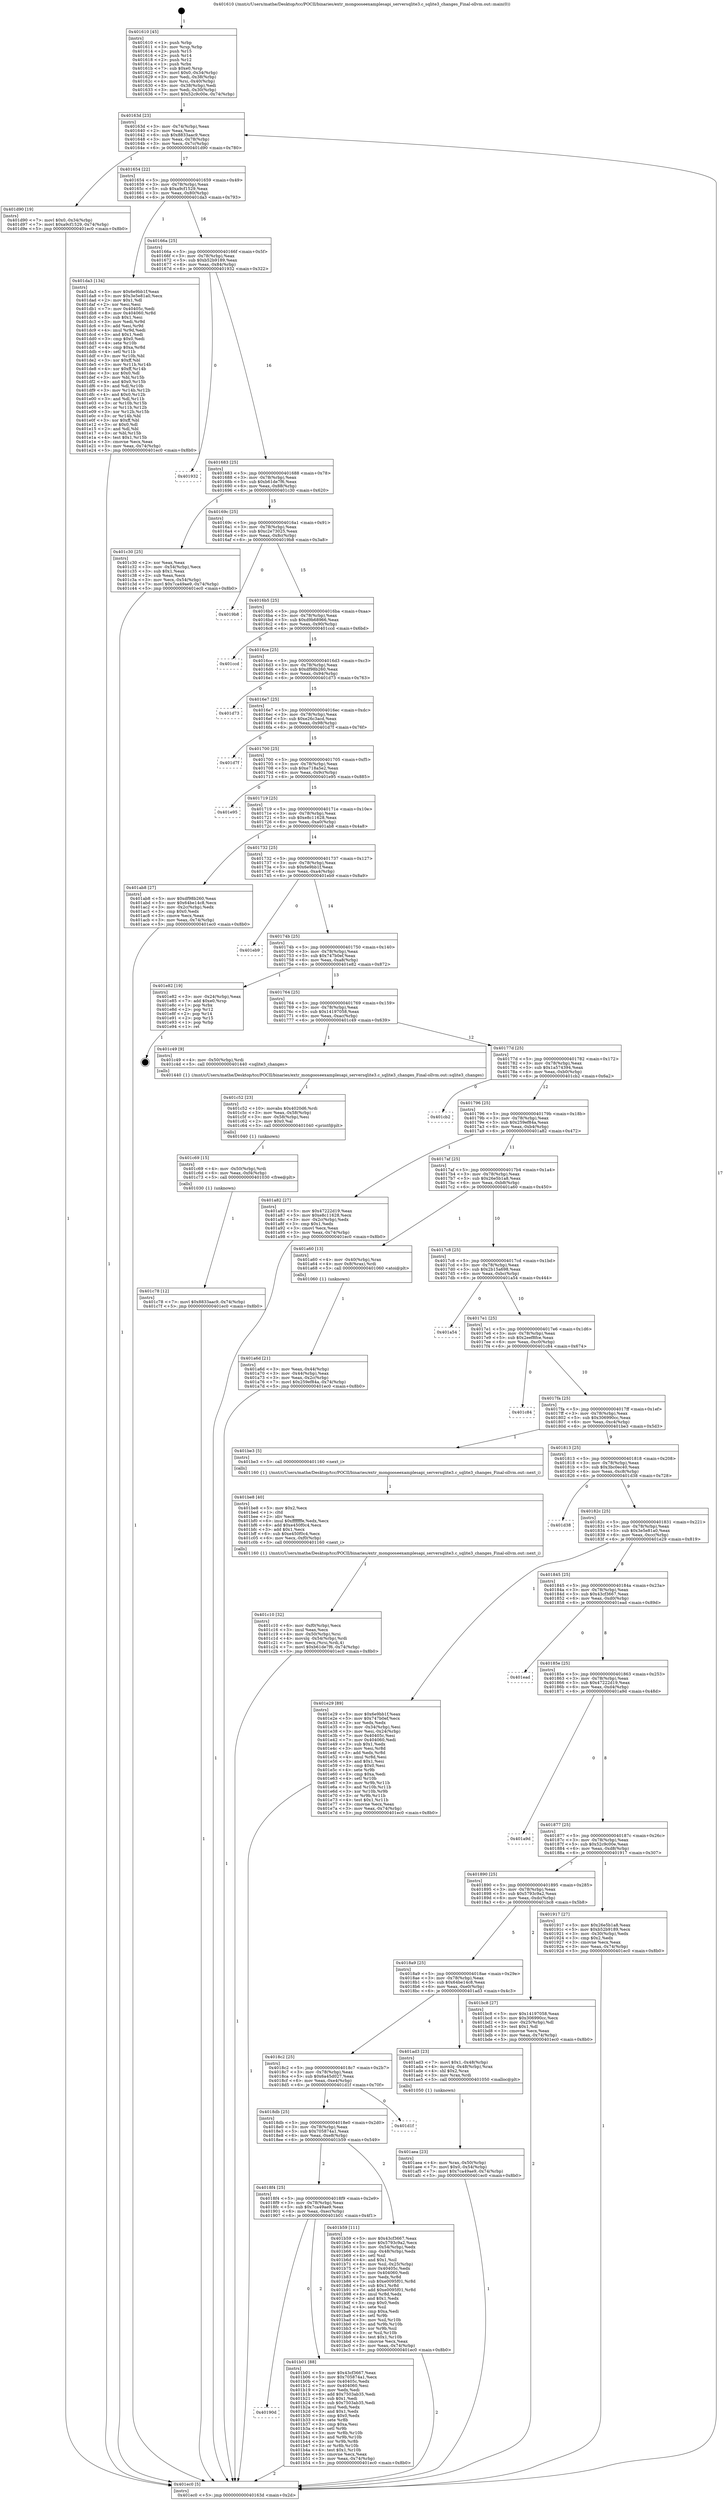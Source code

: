 digraph "0x401610" {
  label = "0x401610 (/mnt/c/Users/mathe/Desktop/tcc/POCII/binaries/extr_mongooseexamplesapi_serversqlite3.c_sqlite3_changes_Final-ollvm.out::main(0))"
  labelloc = "t"
  node[shape=record]

  Entry [label="",width=0.3,height=0.3,shape=circle,fillcolor=black,style=filled]
  "0x40163d" [label="{
     0x40163d [23]\l
     | [instrs]\l
     &nbsp;&nbsp;0x40163d \<+3\>: mov -0x74(%rbp),%eax\l
     &nbsp;&nbsp;0x401640 \<+2\>: mov %eax,%ecx\l
     &nbsp;&nbsp;0x401642 \<+6\>: sub $0x8833aac9,%ecx\l
     &nbsp;&nbsp;0x401648 \<+3\>: mov %eax,-0x78(%rbp)\l
     &nbsp;&nbsp;0x40164b \<+3\>: mov %ecx,-0x7c(%rbp)\l
     &nbsp;&nbsp;0x40164e \<+6\>: je 0000000000401d90 \<main+0x780\>\l
  }"]
  "0x401d90" [label="{
     0x401d90 [19]\l
     | [instrs]\l
     &nbsp;&nbsp;0x401d90 \<+7\>: movl $0x0,-0x34(%rbp)\l
     &nbsp;&nbsp;0x401d97 \<+7\>: movl $0xa9cf1529,-0x74(%rbp)\l
     &nbsp;&nbsp;0x401d9e \<+5\>: jmp 0000000000401ec0 \<main+0x8b0\>\l
  }"]
  "0x401654" [label="{
     0x401654 [22]\l
     | [instrs]\l
     &nbsp;&nbsp;0x401654 \<+5\>: jmp 0000000000401659 \<main+0x49\>\l
     &nbsp;&nbsp;0x401659 \<+3\>: mov -0x78(%rbp),%eax\l
     &nbsp;&nbsp;0x40165c \<+5\>: sub $0xa9cf1529,%eax\l
     &nbsp;&nbsp;0x401661 \<+3\>: mov %eax,-0x80(%rbp)\l
     &nbsp;&nbsp;0x401664 \<+6\>: je 0000000000401da3 \<main+0x793\>\l
  }"]
  Exit [label="",width=0.3,height=0.3,shape=circle,fillcolor=black,style=filled,peripheries=2]
  "0x401da3" [label="{
     0x401da3 [134]\l
     | [instrs]\l
     &nbsp;&nbsp;0x401da3 \<+5\>: mov $0x6e9bb1f,%eax\l
     &nbsp;&nbsp;0x401da8 \<+5\>: mov $0x3e5e81a0,%ecx\l
     &nbsp;&nbsp;0x401dad \<+2\>: mov $0x1,%dl\l
     &nbsp;&nbsp;0x401daf \<+2\>: xor %esi,%esi\l
     &nbsp;&nbsp;0x401db1 \<+7\>: mov 0x40405c,%edi\l
     &nbsp;&nbsp;0x401db8 \<+8\>: mov 0x404060,%r8d\l
     &nbsp;&nbsp;0x401dc0 \<+3\>: sub $0x1,%esi\l
     &nbsp;&nbsp;0x401dc3 \<+3\>: mov %edi,%r9d\l
     &nbsp;&nbsp;0x401dc6 \<+3\>: add %esi,%r9d\l
     &nbsp;&nbsp;0x401dc9 \<+4\>: imul %r9d,%edi\l
     &nbsp;&nbsp;0x401dcd \<+3\>: and $0x1,%edi\l
     &nbsp;&nbsp;0x401dd0 \<+3\>: cmp $0x0,%edi\l
     &nbsp;&nbsp;0x401dd3 \<+4\>: sete %r10b\l
     &nbsp;&nbsp;0x401dd7 \<+4\>: cmp $0xa,%r8d\l
     &nbsp;&nbsp;0x401ddb \<+4\>: setl %r11b\l
     &nbsp;&nbsp;0x401ddf \<+3\>: mov %r10b,%bl\l
     &nbsp;&nbsp;0x401de2 \<+3\>: xor $0xff,%bl\l
     &nbsp;&nbsp;0x401de5 \<+3\>: mov %r11b,%r14b\l
     &nbsp;&nbsp;0x401de8 \<+4\>: xor $0xff,%r14b\l
     &nbsp;&nbsp;0x401dec \<+3\>: xor $0x0,%dl\l
     &nbsp;&nbsp;0x401def \<+3\>: mov %bl,%r15b\l
     &nbsp;&nbsp;0x401df2 \<+4\>: and $0x0,%r15b\l
     &nbsp;&nbsp;0x401df6 \<+3\>: and %dl,%r10b\l
     &nbsp;&nbsp;0x401df9 \<+3\>: mov %r14b,%r12b\l
     &nbsp;&nbsp;0x401dfc \<+4\>: and $0x0,%r12b\l
     &nbsp;&nbsp;0x401e00 \<+3\>: and %dl,%r11b\l
     &nbsp;&nbsp;0x401e03 \<+3\>: or %r10b,%r15b\l
     &nbsp;&nbsp;0x401e06 \<+3\>: or %r11b,%r12b\l
     &nbsp;&nbsp;0x401e09 \<+3\>: xor %r12b,%r15b\l
     &nbsp;&nbsp;0x401e0c \<+3\>: or %r14b,%bl\l
     &nbsp;&nbsp;0x401e0f \<+3\>: xor $0xff,%bl\l
     &nbsp;&nbsp;0x401e12 \<+3\>: or $0x0,%dl\l
     &nbsp;&nbsp;0x401e15 \<+2\>: and %dl,%bl\l
     &nbsp;&nbsp;0x401e17 \<+3\>: or %bl,%r15b\l
     &nbsp;&nbsp;0x401e1a \<+4\>: test $0x1,%r15b\l
     &nbsp;&nbsp;0x401e1e \<+3\>: cmovne %ecx,%eax\l
     &nbsp;&nbsp;0x401e21 \<+3\>: mov %eax,-0x74(%rbp)\l
     &nbsp;&nbsp;0x401e24 \<+5\>: jmp 0000000000401ec0 \<main+0x8b0\>\l
  }"]
  "0x40166a" [label="{
     0x40166a [25]\l
     | [instrs]\l
     &nbsp;&nbsp;0x40166a \<+5\>: jmp 000000000040166f \<main+0x5f\>\l
     &nbsp;&nbsp;0x40166f \<+3\>: mov -0x78(%rbp),%eax\l
     &nbsp;&nbsp;0x401672 \<+5\>: sub $0xb52b9189,%eax\l
     &nbsp;&nbsp;0x401677 \<+6\>: mov %eax,-0x84(%rbp)\l
     &nbsp;&nbsp;0x40167d \<+6\>: je 0000000000401932 \<main+0x322\>\l
  }"]
  "0x401c78" [label="{
     0x401c78 [12]\l
     | [instrs]\l
     &nbsp;&nbsp;0x401c78 \<+7\>: movl $0x8833aac9,-0x74(%rbp)\l
     &nbsp;&nbsp;0x401c7f \<+5\>: jmp 0000000000401ec0 \<main+0x8b0\>\l
  }"]
  "0x401932" [label="{
     0x401932\l
  }", style=dashed]
  "0x401683" [label="{
     0x401683 [25]\l
     | [instrs]\l
     &nbsp;&nbsp;0x401683 \<+5\>: jmp 0000000000401688 \<main+0x78\>\l
     &nbsp;&nbsp;0x401688 \<+3\>: mov -0x78(%rbp),%eax\l
     &nbsp;&nbsp;0x40168b \<+5\>: sub $0xb61de7f6,%eax\l
     &nbsp;&nbsp;0x401690 \<+6\>: mov %eax,-0x88(%rbp)\l
     &nbsp;&nbsp;0x401696 \<+6\>: je 0000000000401c30 \<main+0x620\>\l
  }"]
  "0x401c69" [label="{
     0x401c69 [15]\l
     | [instrs]\l
     &nbsp;&nbsp;0x401c69 \<+4\>: mov -0x50(%rbp),%rdi\l
     &nbsp;&nbsp;0x401c6d \<+6\>: mov %eax,-0xf4(%rbp)\l
     &nbsp;&nbsp;0x401c73 \<+5\>: call 0000000000401030 \<free@plt\>\l
     | [calls]\l
     &nbsp;&nbsp;0x401030 \{1\} (unknown)\l
  }"]
  "0x401c30" [label="{
     0x401c30 [25]\l
     | [instrs]\l
     &nbsp;&nbsp;0x401c30 \<+2\>: xor %eax,%eax\l
     &nbsp;&nbsp;0x401c32 \<+3\>: mov -0x54(%rbp),%ecx\l
     &nbsp;&nbsp;0x401c35 \<+3\>: sub $0x1,%eax\l
     &nbsp;&nbsp;0x401c38 \<+2\>: sub %eax,%ecx\l
     &nbsp;&nbsp;0x401c3a \<+3\>: mov %ecx,-0x54(%rbp)\l
     &nbsp;&nbsp;0x401c3d \<+7\>: movl $0x7ca49ae9,-0x74(%rbp)\l
     &nbsp;&nbsp;0x401c44 \<+5\>: jmp 0000000000401ec0 \<main+0x8b0\>\l
  }"]
  "0x40169c" [label="{
     0x40169c [25]\l
     | [instrs]\l
     &nbsp;&nbsp;0x40169c \<+5\>: jmp 00000000004016a1 \<main+0x91\>\l
     &nbsp;&nbsp;0x4016a1 \<+3\>: mov -0x78(%rbp),%eax\l
     &nbsp;&nbsp;0x4016a4 \<+5\>: sub $0xc2e73025,%eax\l
     &nbsp;&nbsp;0x4016a9 \<+6\>: mov %eax,-0x8c(%rbp)\l
     &nbsp;&nbsp;0x4016af \<+6\>: je 00000000004019b8 \<main+0x3a8\>\l
  }"]
  "0x401c52" [label="{
     0x401c52 [23]\l
     | [instrs]\l
     &nbsp;&nbsp;0x401c52 \<+10\>: movabs $0x4020d6,%rdi\l
     &nbsp;&nbsp;0x401c5c \<+3\>: mov %eax,-0x58(%rbp)\l
     &nbsp;&nbsp;0x401c5f \<+3\>: mov -0x58(%rbp),%esi\l
     &nbsp;&nbsp;0x401c62 \<+2\>: mov $0x0,%al\l
     &nbsp;&nbsp;0x401c64 \<+5\>: call 0000000000401040 \<printf@plt\>\l
     | [calls]\l
     &nbsp;&nbsp;0x401040 \{1\} (unknown)\l
  }"]
  "0x4019b8" [label="{
     0x4019b8\l
  }", style=dashed]
  "0x4016b5" [label="{
     0x4016b5 [25]\l
     | [instrs]\l
     &nbsp;&nbsp;0x4016b5 \<+5\>: jmp 00000000004016ba \<main+0xaa\>\l
     &nbsp;&nbsp;0x4016ba \<+3\>: mov -0x78(%rbp),%eax\l
     &nbsp;&nbsp;0x4016bd \<+5\>: sub $0xd9b68966,%eax\l
     &nbsp;&nbsp;0x4016c2 \<+6\>: mov %eax,-0x90(%rbp)\l
     &nbsp;&nbsp;0x4016c8 \<+6\>: je 0000000000401ccd \<main+0x6bd\>\l
  }"]
  "0x401c10" [label="{
     0x401c10 [32]\l
     | [instrs]\l
     &nbsp;&nbsp;0x401c10 \<+6\>: mov -0xf0(%rbp),%ecx\l
     &nbsp;&nbsp;0x401c16 \<+3\>: imul %eax,%ecx\l
     &nbsp;&nbsp;0x401c19 \<+4\>: mov -0x50(%rbp),%rsi\l
     &nbsp;&nbsp;0x401c1d \<+4\>: movslq -0x54(%rbp),%rdi\l
     &nbsp;&nbsp;0x401c21 \<+3\>: mov %ecx,(%rsi,%rdi,4)\l
     &nbsp;&nbsp;0x401c24 \<+7\>: movl $0xb61de7f6,-0x74(%rbp)\l
     &nbsp;&nbsp;0x401c2b \<+5\>: jmp 0000000000401ec0 \<main+0x8b0\>\l
  }"]
  "0x401ccd" [label="{
     0x401ccd\l
  }", style=dashed]
  "0x4016ce" [label="{
     0x4016ce [25]\l
     | [instrs]\l
     &nbsp;&nbsp;0x4016ce \<+5\>: jmp 00000000004016d3 \<main+0xc3\>\l
     &nbsp;&nbsp;0x4016d3 \<+3\>: mov -0x78(%rbp),%eax\l
     &nbsp;&nbsp;0x4016d6 \<+5\>: sub $0xdf98b260,%eax\l
     &nbsp;&nbsp;0x4016db \<+6\>: mov %eax,-0x94(%rbp)\l
     &nbsp;&nbsp;0x4016e1 \<+6\>: je 0000000000401d73 \<main+0x763\>\l
  }"]
  "0x401be8" [label="{
     0x401be8 [40]\l
     | [instrs]\l
     &nbsp;&nbsp;0x401be8 \<+5\>: mov $0x2,%ecx\l
     &nbsp;&nbsp;0x401bed \<+1\>: cltd\l
     &nbsp;&nbsp;0x401bee \<+2\>: idiv %ecx\l
     &nbsp;&nbsp;0x401bf0 \<+6\>: imul $0xfffffffe,%edx,%ecx\l
     &nbsp;&nbsp;0x401bf6 \<+6\>: add $0xe450f0c4,%ecx\l
     &nbsp;&nbsp;0x401bfc \<+3\>: add $0x1,%ecx\l
     &nbsp;&nbsp;0x401bff \<+6\>: sub $0xe450f0c4,%ecx\l
     &nbsp;&nbsp;0x401c05 \<+6\>: mov %ecx,-0xf0(%rbp)\l
     &nbsp;&nbsp;0x401c0b \<+5\>: call 0000000000401160 \<next_i\>\l
     | [calls]\l
     &nbsp;&nbsp;0x401160 \{1\} (/mnt/c/Users/mathe/Desktop/tcc/POCII/binaries/extr_mongooseexamplesapi_serversqlite3.c_sqlite3_changes_Final-ollvm.out::next_i)\l
  }"]
  "0x401d73" [label="{
     0x401d73\l
  }", style=dashed]
  "0x4016e7" [label="{
     0x4016e7 [25]\l
     | [instrs]\l
     &nbsp;&nbsp;0x4016e7 \<+5\>: jmp 00000000004016ec \<main+0xdc\>\l
     &nbsp;&nbsp;0x4016ec \<+3\>: mov -0x78(%rbp),%eax\l
     &nbsp;&nbsp;0x4016ef \<+5\>: sub $0xe26c3acd,%eax\l
     &nbsp;&nbsp;0x4016f4 \<+6\>: mov %eax,-0x98(%rbp)\l
     &nbsp;&nbsp;0x4016fa \<+6\>: je 0000000000401d7f \<main+0x76f\>\l
  }"]
  "0x40190d" [label="{
     0x40190d\l
  }", style=dashed]
  "0x401d7f" [label="{
     0x401d7f\l
  }", style=dashed]
  "0x401700" [label="{
     0x401700 [25]\l
     | [instrs]\l
     &nbsp;&nbsp;0x401700 \<+5\>: jmp 0000000000401705 \<main+0xf5\>\l
     &nbsp;&nbsp;0x401705 \<+3\>: mov -0x78(%rbp),%eax\l
     &nbsp;&nbsp;0x401708 \<+5\>: sub $0xe718a5e2,%eax\l
     &nbsp;&nbsp;0x40170d \<+6\>: mov %eax,-0x9c(%rbp)\l
     &nbsp;&nbsp;0x401713 \<+6\>: je 0000000000401e95 \<main+0x885\>\l
  }"]
  "0x401b01" [label="{
     0x401b01 [88]\l
     | [instrs]\l
     &nbsp;&nbsp;0x401b01 \<+5\>: mov $0x43cf3667,%eax\l
     &nbsp;&nbsp;0x401b06 \<+5\>: mov $0x705874a1,%ecx\l
     &nbsp;&nbsp;0x401b0b \<+7\>: mov 0x40405c,%edx\l
     &nbsp;&nbsp;0x401b12 \<+7\>: mov 0x404060,%esi\l
     &nbsp;&nbsp;0x401b19 \<+2\>: mov %edx,%edi\l
     &nbsp;&nbsp;0x401b1b \<+6\>: add $0x7503ab35,%edi\l
     &nbsp;&nbsp;0x401b21 \<+3\>: sub $0x1,%edi\l
     &nbsp;&nbsp;0x401b24 \<+6\>: sub $0x7503ab35,%edi\l
     &nbsp;&nbsp;0x401b2a \<+3\>: imul %edi,%edx\l
     &nbsp;&nbsp;0x401b2d \<+3\>: and $0x1,%edx\l
     &nbsp;&nbsp;0x401b30 \<+3\>: cmp $0x0,%edx\l
     &nbsp;&nbsp;0x401b33 \<+4\>: sete %r8b\l
     &nbsp;&nbsp;0x401b37 \<+3\>: cmp $0xa,%esi\l
     &nbsp;&nbsp;0x401b3a \<+4\>: setl %r9b\l
     &nbsp;&nbsp;0x401b3e \<+3\>: mov %r8b,%r10b\l
     &nbsp;&nbsp;0x401b41 \<+3\>: and %r9b,%r10b\l
     &nbsp;&nbsp;0x401b44 \<+3\>: xor %r9b,%r8b\l
     &nbsp;&nbsp;0x401b47 \<+3\>: or %r8b,%r10b\l
     &nbsp;&nbsp;0x401b4a \<+4\>: test $0x1,%r10b\l
     &nbsp;&nbsp;0x401b4e \<+3\>: cmovne %ecx,%eax\l
     &nbsp;&nbsp;0x401b51 \<+3\>: mov %eax,-0x74(%rbp)\l
     &nbsp;&nbsp;0x401b54 \<+5\>: jmp 0000000000401ec0 \<main+0x8b0\>\l
  }"]
  "0x401e95" [label="{
     0x401e95\l
  }", style=dashed]
  "0x401719" [label="{
     0x401719 [25]\l
     | [instrs]\l
     &nbsp;&nbsp;0x401719 \<+5\>: jmp 000000000040171e \<main+0x10e\>\l
     &nbsp;&nbsp;0x40171e \<+3\>: mov -0x78(%rbp),%eax\l
     &nbsp;&nbsp;0x401721 \<+5\>: sub $0xe8c11628,%eax\l
     &nbsp;&nbsp;0x401726 \<+6\>: mov %eax,-0xa0(%rbp)\l
     &nbsp;&nbsp;0x40172c \<+6\>: je 0000000000401ab8 \<main+0x4a8\>\l
  }"]
  "0x4018f4" [label="{
     0x4018f4 [25]\l
     | [instrs]\l
     &nbsp;&nbsp;0x4018f4 \<+5\>: jmp 00000000004018f9 \<main+0x2e9\>\l
     &nbsp;&nbsp;0x4018f9 \<+3\>: mov -0x78(%rbp),%eax\l
     &nbsp;&nbsp;0x4018fc \<+5\>: sub $0x7ca49ae9,%eax\l
     &nbsp;&nbsp;0x401901 \<+6\>: mov %eax,-0xec(%rbp)\l
     &nbsp;&nbsp;0x401907 \<+6\>: je 0000000000401b01 \<main+0x4f1\>\l
  }"]
  "0x401ab8" [label="{
     0x401ab8 [27]\l
     | [instrs]\l
     &nbsp;&nbsp;0x401ab8 \<+5\>: mov $0xdf98b260,%eax\l
     &nbsp;&nbsp;0x401abd \<+5\>: mov $0x64be14c8,%ecx\l
     &nbsp;&nbsp;0x401ac2 \<+3\>: mov -0x2c(%rbp),%edx\l
     &nbsp;&nbsp;0x401ac5 \<+3\>: cmp $0x0,%edx\l
     &nbsp;&nbsp;0x401ac8 \<+3\>: cmove %ecx,%eax\l
     &nbsp;&nbsp;0x401acb \<+3\>: mov %eax,-0x74(%rbp)\l
     &nbsp;&nbsp;0x401ace \<+5\>: jmp 0000000000401ec0 \<main+0x8b0\>\l
  }"]
  "0x401732" [label="{
     0x401732 [25]\l
     | [instrs]\l
     &nbsp;&nbsp;0x401732 \<+5\>: jmp 0000000000401737 \<main+0x127\>\l
     &nbsp;&nbsp;0x401737 \<+3\>: mov -0x78(%rbp),%eax\l
     &nbsp;&nbsp;0x40173a \<+5\>: sub $0x6e9bb1f,%eax\l
     &nbsp;&nbsp;0x40173f \<+6\>: mov %eax,-0xa4(%rbp)\l
     &nbsp;&nbsp;0x401745 \<+6\>: je 0000000000401eb9 \<main+0x8a9\>\l
  }"]
  "0x401b59" [label="{
     0x401b59 [111]\l
     | [instrs]\l
     &nbsp;&nbsp;0x401b59 \<+5\>: mov $0x43cf3667,%eax\l
     &nbsp;&nbsp;0x401b5e \<+5\>: mov $0x5793c9a2,%ecx\l
     &nbsp;&nbsp;0x401b63 \<+3\>: mov -0x54(%rbp),%edx\l
     &nbsp;&nbsp;0x401b66 \<+3\>: cmp -0x48(%rbp),%edx\l
     &nbsp;&nbsp;0x401b69 \<+4\>: setl %sil\l
     &nbsp;&nbsp;0x401b6d \<+4\>: and $0x1,%sil\l
     &nbsp;&nbsp;0x401b71 \<+4\>: mov %sil,-0x25(%rbp)\l
     &nbsp;&nbsp;0x401b75 \<+7\>: mov 0x40405c,%edx\l
     &nbsp;&nbsp;0x401b7c \<+7\>: mov 0x404060,%edi\l
     &nbsp;&nbsp;0x401b83 \<+3\>: mov %edx,%r8d\l
     &nbsp;&nbsp;0x401b86 \<+7\>: sub $0xe0095f01,%r8d\l
     &nbsp;&nbsp;0x401b8d \<+4\>: sub $0x1,%r8d\l
     &nbsp;&nbsp;0x401b91 \<+7\>: add $0xe0095f01,%r8d\l
     &nbsp;&nbsp;0x401b98 \<+4\>: imul %r8d,%edx\l
     &nbsp;&nbsp;0x401b9c \<+3\>: and $0x1,%edx\l
     &nbsp;&nbsp;0x401b9f \<+3\>: cmp $0x0,%edx\l
     &nbsp;&nbsp;0x401ba2 \<+4\>: sete %sil\l
     &nbsp;&nbsp;0x401ba6 \<+3\>: cmp $0xa,%edi\l
     &nbsp;&nbsp;0x401ba9 \<+4\>: setl %r9b\l
     &nbsp;&nbsp;0x401bad \<+3\>: mov %sil,%r10b\l
     &nbsp;&nbsp;0x401bb0 \<+3\>: and %r9b,%r10b\l
     &nbsp;&nbsp;0x401bb3 \<+3\>: xor %r9b,%sil\l
     &nbsp;&nbsp;0x401bb6 \<+3\>: or %sil,%r10b\l
     &nbsp;&nbsp;0x401bb9 \<+4\>: test $0x1,%r10b\l
     &nbsp;&nbsp;0x401bbd \<+3\>: cmovne %ecx,%eax\l
     &nbsp;&nbsp;0x401bc0 \<+3\>: mov %eax,-0x74(%rbp)\l
     &nbsp;&nbsp;0x401bc3 \<+5\>: jmp 0000000000401ec0 \<main+0x8b0\>\l
  }"]
  "0x401eb9" [label="{
     0x401eb9\l
  }", style=dashed]
  "0x40174b" [label="{
     0x40174b [25]\l
     | [instrs]\l
     &nbsp;&nbsp;0x40174b \<+5\>: jmp 0000000000401750 \<main+0x140\>\l
     &nbsp;&nbsp;0x401750 \<+3\>: mov -0x78(%rbp),%eax\l
     &nbsp;&nbsp;0x401753 \<+5\>: sub $0x747b0ef,%eax\l
     &nbsp;&nbsp;0x401758 \<+6\>: mov %eax,-0xa8(%rbp)\l
     &nbsp;&nbsp;0x40175e \<+6\>: je 0000000000401e82 \<main+0x872\>\l
  }"]
  "0x4018db" [label="{
     0x4018db [25]\l
     | [instrs]\l
     &nbsp;&nbsp;0x4018db \<+5\>: jmp 00000000004018e0 \<main+0x2d0\>\l
     &nbsp;&nbsp;0x4018e0 \<+3\>: mov -0x78(%rbp),%eax\l
     &nbsp;&nbsp;0x4018e3 \<+5\>: sub $0x705874a1,%eax\l
     &nbsp;&nbsp;0x4018e8 \<+6\>: mov %eax,-0xe8(%rbp)\l
     &nbsp;&nbsp;0x4018ee \<+6\>: je 0000000000401b59 \<main+0x549\>\l
  }"]
  "0x401e82" [label="{
     0x401e82 [19]\l
     | [instrs]\l
     &nbsp;&nbsp;0x401e82 \<+3\>: mov -0x24(%rbp),%eax\l
     &nbsp;&nbsp;0x401e85 \<+7\>: add $0xe0,%rsp\l
     &nbsp;&nbsp;0x401e8c \<+1\>: pop %rbx\l
     &nbsp;&nbsp;0x401e8d \<+2\>: pop %r12\l
     &nbsp;&nbsp;0x401e8f \<+2\>: pop %r14\l
     &nbsp;&nbsp;0x401e91 \<+2\>: pop %r15\l
     &nbsp;&nbsp;0x401e93 \<+1\>: pop %rbp\l
     &nbsp;&nbsp;0x401e94 \<+1\>: ret\l
  }"]
  "0x401764" [label="{
     0x401764 [25]\l
     | [instrs]\l
     &nbsp;&nbsp;0x401764 \<+5\>: jmp 0000000000401769 \<main+0x159\>\l
     &nbsp;&nbsp;0x401769 \<+3\>: mov -0x78(%rbp),%eax\l
     &nbsp;&nbsp;0x40176c \<+5\>: sub $0x14197058,%eax\l
     &nbsp;&nbsp;0x401771 \<+6\>: mov %eax,-0xac(%rbp)\l
     &nbsp;&nbsp;0x401777 \<+6\>: je 0000000000401c49 \<main+0x639\>\l
  }"]
  "0x401d1f" [label="{
     0x401d1f\l
  }", style=dashed]
  "0x401c49" [label="{
     0x401c49 [9]\l
     | [instrs]\l
     &nbsp;&nbsp;0x401c49 \<+4\>: mov -0x50(%rbp),%rdi\l
     &nbsp;&nbsp;0x401c4d \<+5\>: call 0000000000401440 \<sqlite3_changes\>\l
     | [calls]\l
     &nbsp;&nbsp;0x401440 \{1\} (/mnt/c/Users/mathe/Desktop/tcc/POCII/binaries/extr_mongooseexamplesapi_serversqlite3.c_sqlite3_changes_Final-ollvm.out::sqlite3_changes)\l
  }"]
  "0x40177d" [label="{
     0x40177d [25]\l
     | [instrs]\l
     &nbsp;&nbsp;0x40177d \<+5\>: jmp 0000000000401782 \<main+0x172\>\l
     &nbsp;&nbsp;0x401782 \<+3\>: mov -0x78(%rbp),%eax\l
     &nbsp;&nbsp;0x401785 \<+5\>: sub $0x1a574394,%eax\l
     &nbsp;&nbsp;0x40178a \<+6\>: mov %eax,-0xb0(%rbp)\l
     &nbsp;&nbsp;0x401790 \<+6\>: je 0000000000401cb2 \<main+0x6a2\>\l
  }"]
  "0x401aea" [label="{
     0x401aea [23]\l
     | [instrs]\l
     &nbsp;&nbsp;0x401aea \<+4\>: mov %rax,-0x50(%rbp)\l
     &nbsp;&nbsp;0x401aee \<+7\>: movl $0x0,-0x54(%rbp)\l
     &nbsp;&nbsp;0x401af5 \<+7\>: movl $0x7ca49ae9,-0x74(%rbp)\l
     &nbsp;&nbsp;0x401afc \<+5\>: jmp 0000000000401ec0 \<main+0x8b0\>\l
  }"]
  "0x401cb2" [label="{
     0x401cb2\l
  }", style=dashed]
  "0x401796" [label="{
     0x401796 [25]\l
     | [instrs]\l
     &nbsp;&nbsp;0x401796 \<+5\>: jmp 000000000040179b \<main+0x18b\>\l
     &nbsp;&nbsp;0x40179b \<+3\>: mov -0x78(%rbp),%eax\l
     &nbsp;&nbsp;0x40179e \<+5\>: sub $0x259ef84a,%eax\l
     &nbsp;&nbsp;0x4017a3 \<+6\>: mov %eax,-0xb4(%rbp)\l
     &nbsp;&nbsp;0x4017a9 \<+6\>: je 0000000000401a82 \<main+0x472\>\l
  }"]
  "0x4018c2" [label="{
     0x4018c2 [25]\l
     | [instrs]\l
     &nbsp;&nbsp;0x4018c2 \<+5\>: jmp 00000000004018c7 \<main+0x2b7\>\l
     &nbsp;&nbsp;0x4018c7 \<+3\>: mov -0x78(%rbp),%eax\l
     &nbsp;&nbsp;0x4018ca \<+5\>: sub $0x6a45d027,%eax\l
     &nbsp;&nbsp;0x4018cf \<+6\>: mov %eax,-0xe4(%rbp)\l
     &nbsp;&nbsp;0x4018d5 \<+6\>: je 0000000000401d1f \<main+0x70f\>\l
  }"]
  "0x401a82" [label="{
     0x401a82 [27]\l
     | [instrs]\l
     &nbsp;&nbsp;0x401a82 \<+5\>: mov $0x47222d19,%eax\l
     &nbsp;&nbsp;0x401a87 \<+5\>: mov $0xe8c11628,%ecx\l
     &nbsp;&nbsp;0x401a8c \<+3\>: mov -0x2c(%rbp),%edx\l
     &nbsp;&nbsp;0x401a8f \<+3\>: cmp $0x1,%edx\l
     &nbsp;&nbsp;0x401a92 \<+3\>: cmovl %ecx,%eax\l
     &nbsp;&nbsp;0x401a95 \<+3\>: mov %eax,-0x74(%rbp)\l
     &nbsp;&nbsp;0x401a98 \<+5\>: jmp 0000000000401ec0 \<main+0x8b0\>\l
  }"]
  "0x4017af" [label="{
     0x4017af [25]\l
     | [instrs]\l
     &nbsp;&nbsp;0x4017af \<+5\>: jmp 00000000004017b4 \<main+0x1a4\>\l
     &nbsp;&nbsp;0x4017b4 \<+3\>: mov -0x78(%rbp),%eax\l
     &nbsp;&nbsp;0x4017b7 \<+5\>: sub $0x26e5b1a8,%eax\l
     &nbsp;&nbsp;0x4017bc \<+6\>: mov %eax,-0xb8(%rbp)\l
     &nbsp;&nbsp;0x4017c2 \<+6\>: je 0000000000401a60 \<main+0x450\>\l
  }"]
  "0x401ad3" [label="{
     0x401ad3 [23]\l
     | [instrs]\l
     &nbsp;&nbsp;0x401ad3 \<+7\>: movl $0x1,-0x48(%rbp)\l
     &nbsp;&nbsp;0x401ada \<+4\>: movslq -0x48(%rbp),%rax\l
     &nbsp;&nbsp;0x401ade \<+4\>: shl $0x2,%rax\l
     &nbsp;&nbsp;0x401ae2 \<+3\>: mov %rax,%rdi\l
     &nbsp;&nbsp;0x401ae5 \<+5\>: call 0000000000401050 \<malloc@plt\>\l
     | [calls]\l
     &nbsp;&nbsp;0x401050 \{1\} (unknown)\l
  }"]
  "0x401a60" [label="{
     0x401a60 [13]\l
     | [instrs]\l
     &nbsp;&nbsp;0x401a60 \<+4\>: mov -0x40(%rbp),%rax\l
     &nbsp;&nbsp;0x401a64 \<+4\>: mov 0x8(%rax),%rdi\l
     &nbsp;&nbsp;0x401a68 \<+5\>: call 0000000000401060 \<atoi@plt\>\l
     | [calls]\l
     &nbsp;&nbsp;0x401060 \{1\} (unknown)\l
  }"]
  "0x4017c8" [label="{
     0x4017c8 [25]\l
     | [instrs]\l
     &nbsp;&nbsp;0x4017c8 \<+5\>: jmp 00000000004017cd \<main+0x1bd\>\l
     &nbsp;&nbsp;0x4017cd \<+3\>: mov -0x78(%rbp),%eax\l
     &nbsp;&nbsp;0x4017d0 \<+5\>: sub $0x2b15a698,%eax\l
     &nbsp;&nbsp;0x4017d5 \<+6\>: mov %eax,-0xbc(%rbp)\l
     &nbsp;&nbsp;0x4017db \<+6\>: je 0000000000401a54 \<main+0x444\>\l
  }"]
  "0x4018a9" [label="{
     0x4018a9 [25]\l
     | [instrs]\l
     &nbsp;&nbsp;0x4018a9 \<+5\>: jmp 00000000004018ae \<main+0x29e\>\l
     &nbsp;&nbsp;0x4018ae \<+3\>: mov -0x78(%rbp),%eax\l
     &nbsp;&nbsp;0x4018b1 \<+5\>: sub $0x64be14c8,%eax\l
     &nbsp;&nbsp;0x4018b6 \<+6\>: mov %eax,-0xe0(%rbp)\l
     &nbsp;&nbsp;0x4018bc \<+6\>: je 0000000000401ad3 \<main+0x4c3\>\l
  }"]
  "0x401a54" [label="{
     0x401a54\l
  }", style=dashed]
  "0x4017e1" [label="{
     0x4017e1 [25]\l
     | [instrs]\l
     &nbsp;&nbsp;0x4017e1 \<+5\>: jmp 00000000004017e6 \<main+0x1d6\>\l
     &nbsp;&nbsp;0x4017e6 \<+3\>: mov -0x78(%rbp),%eax\l
     &nbsp;&nbsp;0x4017e9 \<+5\>: sub $0x2eef8fce,%eax\l
     &nbsp;&nbsp;0x4017ee \<+6\>: mov %eax,-0xc0(%rbp)\l
     &nbsp;&nbsp;0x4017f4 \<+6\>: je 0000000000401c84 \<main+0x674\>\l
  }"]
  "0x401bc8" [label="{
     0x401bc8 [27]\l
     | [instrs]\l
     &nbsp;&nbsp;0x401bc8 \<+5\>: mov $0x14197058,%eax\l
     &nbsp;&nbsp;0x401bcd \<+5\>: mov $0x306990cc,%ecx\l
     &nbsp;&nbsp;0x401bd2 \<+3\>: mov -0x25(%rbp),%dl\l
     &nbsp;&nbsp;0x401bd5 \<+3\>: test $0x1,%dl\l
     &nbsp;&nbsp;0x401bd8 \<+3\>: cmovne %ecx,%eax\l
     &nbsp;&nbsp;0x401bdb \<+3\>: mov %eax,-0x74(%rbp)\l
     &nbsp;&nbsp;0x401bde \<+5\>: jmp 0000000000401ec0 \<main+0x8b0\>\l
  }"]
  "0x401c84" [label="{
     0x401c84\l
  }", style=dashed]
  "0x4017fa" [label="{
     0x4017fa [25]\l
     | [instrs]\l
     &nbsp;&nbsp;0x4017fa \<+5\>: jmp 00000000004017ff \<main+0x1ef\>\l
     &nbsp;&nbsp;0x4017ff \<+3\>: mov -0x78(%rbp),%eax\l
     &nbsp;&nbsp;0x401802 \<+5\>: sub $0x306990cc,%eax\l
     &nbsp;&nbsp;0x401807 \<+6\>: mov %eax,-0xc4(%rbp)\l
     &nbsp;&nbsp;0x40180d \<+6\>: je 0000000000401be3 \<main+0x5d3\>\l
  }"]
  "0x401a6d" [label="{
     0x401a6d [21]\l
     | [instrs]\l
     &nbsp;&nbsp;0x401a6d \<+3\>: mov %eax,-0x44(%rbp)\l
     &nbsp;&nbsp;0x401a70 \<+3\>: mov -0x44(%rbp),%eax\l
     &nbsp;&nbsp;0x401a73 \<+3\>: mov %eax,-0x2c(%rbp)\l
     &nbsp;&nbsp;0x401a76 \<+7\>: movl $0x259ef84a,-0x74(%rbp)\l
     &nbsp;&nbsp;0x401a7d \<+5\>: jmp 0000000000401ec0 \<main+0x8b0\>\l
  }"]
  "0x401be3" [label="{
     0x401be3 [5]\l
     | [instrs]\l
     &nbsp;&nbsp;0x401be3 \<+5\>: call 0000000000401160 \<next_i\>\l
     | [calls]\l
     &nbsp;&nbsp;0x401160 \{1\} (/mnt/c/Users/mathe/Desktop/tcc/POCII/binaries/extr_mongooseexamplesapi_serversqlite3.c_sqlite3_changes_Final-ollvm.out::next_i)\l
  }"]
  "0x401813" [label="{
     0x401813 [25]\l
     | [instrs]\l
     &nbsp;&nbsp;0x401813 \<+5\>: jmp 0000000000401818 \<main+0x208\>\l
     &nbsp;&nbsp;0x401818 \<+3\>: mov -0x78(%rbp),%eax\l
     &nbsp;&nbsp;0x40181b \<+5\>: sub $0x3bc0ec40,%eax\l
     &nbsp;&nbsp;0x401820 \<+6\>: mov %eax,-0xc8(%rbp)\l
     &nbsp;&nbsp;0x401826 \<+6\>: je 0000000000401d38 \<main+0x728\>\l
  }"]
  "0x401610" [label="{
     0x401610 [45]\l
     | [instrs]\l
     &nbsp;&nbsp;0x401610 \<+1\>: push %rbp\l
     &nbsp;&nbsp;0x401611 \<+3\>: mov %rsp,%rbp\l
     &nbsp;&nbsp;0x401614 \<+2\>: push %r15\l
     &nbsp;&nbsp;0x401616 \<+2\>: push %r14\l
     &nbsp;&nbsp;0x401618 \<+2\>: push %r12\l
     &nbsp;&nbsp;0x40161a \<+1\>: push %rbx\l
     &nbsp;&nbsp;0x40161b \<+7\>: sub $0xe0,%rsp\l
     &nbsp;&nbsp;0x401622 \<+7\>: movl $0x0,-0x34(%rbp)\l
     &nbsp;&nbsp;0x401629 \<+3\>: mov %edi,-0x38(%rbp)\l
     &nbsp;&nbsp;0x40162c \<+4\>: mov %rsi,-0x40(%rbp)\l
     &nbsp;&nbsp;0x401630 \<+3\>: mov -0x38(%rbp),%edi\l
     &nbsp;&nbsp;0x401633 \<+3\>: mov %edi,-0x30(%rbp)\l
     &nbsp;&nbsp;0x401636 \<+7\>: movl $0x52c9c00e,-0x74(%rbp)\l
  }"]
  "0x401d38" [label="{
     0x401d38\l
  }", style=dashed]
  "0x40182c" [label="{
     0x40182c [25]\l
     | [instrs]\l
     &nbsp;&nbsp;0x40182c \<+5\>: jmp 0000000000401831 \<main+0x221\>\l
     &nbsp;&nbsp;0x401831 \<+3\>: mov -0x78(%rbp),%eax\l
     &nbsp;&nbsp;0x401834 \<+5\>: sub $0x3e5e81a0,%eax\l
     &nbsp;&nbsp;0x401839 \<+6\>: mov %eax,-0xcc(%rbp)\l
     &nbsp;&nbsp;0x40183f \<+6\>: je 0000000000401e29 \<main+0x819\>\l
  }"]
  "0x401ec0" [label="{
     0x401ec0 [5]\l
     | [instrs]\l
     &nbsp;&nbsp;0x401ec0 \<+5\>: jmp 000000000040163d \<main+0x2d\>\l
  }"]
  "0x401e29" [label="{
     0x401e29 [89]\l
     | [instrs]\l
     &nbsp;&nbsp;0x401e29 \<+5\>: mov $0x6e9bb1f,%eax\l
     &nbsp;&nbsp;0x401e2e \<+5\>: mov $0x747b0ef,%ecx\l
     &nbsp;&nbsp;0x401e33 \<+2\>: xor %edx,%edx\l
     &nbsp;&nbsp;0x401e35 \<+3\>: mov -0x34(%rbp),%esi\l
     &nbsp;&nbsp;0x401e38 \<+3\>: mov %esi,-0x24(%rbp)\l
     &nbsp;&nbsp;0x401e3b \<+7\>: mov 0x40405c,%esi\l
     &nbsp;&nbsp;0x401e42 \<+7\>: mov 0x404060,%edi\l
     &nbsp;&nbsp;0x401e49 \<+3\>: sub $0x1,%edx\l
     &nbsp;&nbsp;0x401e4c \<+3\>: mov %esi,%r8d\l
     &nbsp;&nbsp;0x401e4f \<+3\>: add %edx,%r8d\l
     &nbsp;&nbsp;0x401e52 \<+4\>: imul %r8d,%esi\l
     &nbsp;&nbsp;0x401e56 \<+3\>: and $0x1,%esi\l
     &nbsp;&nbsp;0x401e59 \<+3\>: cmp $0x0,%esi\l
     &nbsp;&nbsp;0x401e5c \<+4\>: sete %r9b\l
     &nbsp;&nbsp;0x401e60 \<+3\>: cmp $0xa,%edi\l
     &nbsp;&nbsp;0x401e63 \<+4\>: setl %r10b\l
     &nbsp;&nbsp;0x401e67 \<+3\>: mov %r9b,%r11b\l
     &nbsp;&nbsp;0x401e6a \<+3\>: and %r10b,%r11b\l
     &nbsp;&nbsp;0x401e6d \<+3\>: xor %r10b,%r9b\l
     &nbsp;&nbsp;0x401e70 \<+3\>: or %r9b,%r11b\l
     &nbsp;&nbsp;0x401e73 \<+4\>: test $0x1,%r11b\l
     &nbsp;&nbsp;0x401e77 \<+3\>: cmovne %ecx,%eax\l
     &nbsp;&nbsp;0x401e7a \<+3\>: mov %eax,-0x74(%rbp)\l
     &nbsp;&nbsp;0x401e7d \<+5\>: jmp 0000000000401ec0 \<main+0x8b0\>\l
  }"]
  "0x401845" [label="{
     0x401845 [25]\l
     | [instrs]\l
     &nbsp;&nbsp;0x401845 \<+5\>: jmp 000000000040184a \<main+0x23a\>\l
     &nbsp;&nbsp;0x40184a \<+3\>: mov -0x78(%rbp),%eax\l
     &nbsp;&nbsp;0x40184d \<+5\>: sub $0x43cf3667,%eax\l
     &nbsp;&nbsp;0x401852 \<+6\>: mov %eax,-0xd0(%rbp)\l
     &nbsp;&nbsp;0x401858 \<+6\>: je 0000000000401ead \<main+0x89d\>\l
  }"]
  "0x401890" [label="{
     0x401890 [25]\l
     | [instrs]\l
     &nbsp;&nbsp;0x401890 \<+5\>: jmp 0000000000401895 \<main+0x285\>\l
     &nbsp;&nbsp;0x401895 \<+3\>: mov -0x78(%rbp),%eax\l
     &nbsp;&nbsp;0x401898 \<+5\>: sub $0x5793c9a2,%eax\l
     &nbsp;&nbsp;0x40189d \<+6\>: mov %eax,-0xdc(%rbp)\l
     &nbsp;&nbsp;0x4018a3 \<+6\>: je 0000000000401bc8 \<main+0x5b8\>\l
  }"]
  "0x401ead" [label="{
     0x401ead\l
  }", style=dashed]
  "0x40185e" [label="{
     0x40185e [25]\l
     | [instrs]\l
     &nbsp;&nbsp;0x40185e \<+5\>: jmp 0000000000401863 \<main+0x253\>\l
     &nbsp;&nbsp;0x401863 \<+3\>: mov -0x78(%rbp),%eax\l
     &nbsp;&nbsp;0x401866 \<+5\>: sub $0x47222d19,%eax\l
     &nbsp;&nbsp;0x40186b \<+6\>: mov %eax,-0xd4(%rbp)\l
     &nbsp;&nbsp;0x401871 \<+6\>: je 0000000000401a9d \<main+0x48d\>\l
  }"]
  "0x401917" [label="{
     0x401917 [27]\l
     | [instrs]\l
     &nbsp;&nbsp;0x401917 \<+5\>: mov $0x26e5b1a8,%eax\l
     &nbsp;&nbsp;0x40191c \<+5\>: mov $0xb52b9189,%ecx\l
     &nbsp;&nbsp;0x401921 \<+3\>: mov -0x30(%rbp),%edx\l
     &nbsp;&nbsp;0x401924 \<+3\>: cmp $0x2,%edx\l
     &nbsp;&nbsp;0x401927 \<+3\>: cmovne %ecx,%eax\l
     &nbsp;&nbsp;0x40192a \<+3\>: mov %eax,-0x74(%rbp)\l
     &nbsp;&nbsp;0x40192d \<+5\>: jmp 0000000000401ec0 \<main+0x8b0\>\l
  }"]
  "0x401a9d" [label="{
     0x401a9d\l
  }", style=dashed]
  "0x401877" [label="{
     0x401877 [25]\l
     | [instrs]\l
     &nbsp;&nbsp;0x401877 \<+5\>: jmp 000000000040187c \<main+0x26c\>\l
     &nbsp;&nbsp;0x40187c \<+3\>: mov -0x78(%rbp),%eax\l
     &nbsp;&nbsp;0x40187f \<+5\>: sub $0x52c9c00e,%eax\l
     &nbsp;&nbsp;0x401884 \<+6\>: mov %eax,-0xd8(%rbp)\l
     &nbsp;&nbsp;0x40188a \<+6\>: je 0000000000401917 \<main+0x307\>\l
  }"]
  Entry -> "0x401610" [label=" 1"]
  "0x40163d" -> "0x401d90" [label=" 1"]
  "0x40163d" -> "0x401654" [label=" 17"]
  "0x401e82" -> Exit [label=" 1"]
  "0x401654" -> "0x401da3" [label=" 1"]
  "0x401654" -> "0x40166a" [label=" 16"]
  "0x401e29" -> "0x401ec0" [label=" 1"]
  "0x40166a" -> "0x401932" [label=" 0"]
  "0x40166a" -> "0x401683" [label=" 16"]
  "0x401da3" -> "0x401ec0" [label=" 1"]
  "0x401683" -> "0x401c30" [label=" 1"]
  "0x401683" -> "0x40169c" [label=" 15"]
  "0x401d90" -> "0x401ec0" [label=" 1"]
  "0x40169c" -> "0x4019b8" [label=" 0"]
  "0x40169c" -> "0x4016b5" [label=" 15"]
  "0x401c78" -> "0x401ec0" [label=" 1"]
  "0x4016b5" -> "0x401ccd" [label=" 0"]
  "0x4016b5" -> "0x4016ce" [label=" 15"]
  "0x401c69" -> "0x401c78" [label=" 1"]
  "0x4016ce" -> "0x401d73" [label=" 0"]
  "0x4016ce" -> "0x4016e7" [label=" 15"]
  "0x401c52" -> "0x401c69" [label=" 1"]
  "0x4016e7" -> "0x401d7f" [label=" 0"]
  "0x4016e7" -> "0x401700" [label=" 15"]
  "0x401c49" -> "0x401c52" [label=" 1"]
  "0x401700" -> "0x401e95" [label=" 0"]
  "0x401700" -> "0x401719" [label=" 15"]
  "0x401c30" -> "0x401ec0" [label=" 1"]
  "0x401719" -> "0x401ab8" [label=" 1"]
  "0x401719" -> "0x401732" [label=" 14"]
  "0x401be8" -> "0x401c10" [label=" 1"]
  "0x401732" -> "0x401eb9" [label=" 0"]
  "0x401732" -> "0x40174b" [label=" 14"]
  "0x401be3" -> "0x401be8" [label=" 1"]
  "0x40174b" -> "0x401e82" [label=" 1"]
  "0x40174b" -> "0x401764" [label=" 13"]
  "0x401b59" -> "0x401ec0" [label=" 2"]
  "0x401764" -> "0x401c49" [label=" 1"]
  "0x401764" -> "0x40177d" [label=" 12"]
  "0x401b01" -> "0x401ec0" [label=" 2"]
  "0x40177d" -> "0x401cb2" [label=" 0"]
  "0x40177d" -> "0x401796" [label=" 12"]
  "0x4018f4" -> "0x401b01" [label=" 2"]
  "0x401796" -> "0x401a82" [label=" 1"]
  "0x401796" -> "0x4017af" [label=" 11"]
  "0x401c10" -> "0x401ec0" [label=" 1"]
  "0x4017af" -> "0x401a60" [label=" 1"]
  "0x4017af" -> "0x4017c8" [label=" 10"]
  "0x4018db" -> "0x4018f4" [label=" 2"]
  "0x4017c8" -> "0x401a54" [label=" 0"]
  "0x4017c8" -> "0x4017e1" [label=" 10"]
  "0x401bc8" -> "0x401ec0" [label=" 2"]
  "0x4017e1" -> "0x401c84" [label=" 0"]
  "0x4017e1" -> "0x4017fa" [label=" 10"]
  "0x4018c2" -> "0x4018db" [label=" 4"]
  "0x4017fa" -> "0x401be3" [label=" 1"]
  "0x4017fa" -> "0x401813" [label=" 9"]
  "0x4018f4" -> "0x40190d" [label=" 0"]
  "0x401813" -> "0x401d38" [label=" 0"]
  "0x401813" -> "0x40182c" [label=" 9"]
  "0x401aea" -> "0x401ec0" [label=" 1"]
  "0x40182c" -> "0x401e29" [label=" 1"]
  "0x40182c" -> "0x401845" [label=" 8"]
  "0x401ad3" -> "0x401aea" [label=" 1"]
  "0x401845" -> "0x401ead" [label=" 0"]
  "0x401845" -> "0x40185e" [label=" 8"]
  "0x4018a9" -> "0x4018c2" [label=" 4"]
  "0x40185e" -> "0x401a9d" [label=" 0"]
  "0x40185e" -> "0x401877" [label=" 8"]
  "0x4018a9" -> "0x401ad3" [label=" 1"]
  "0x401877" -> "0x401917" [label=" 1"]
  "0x401877" -> "0x401890" [label=" 7"]
  "0x401917" -> "0x401ec0" [label=" 1"]
  "0x401610" -> "0x40163d" [label=" 1"]
  "0x401ec0" -> "0x40163d" [label=" 17"]
  "0x401a60" -> "0x401a6d" [label=" 1"]
  "0x401a6d" -> "0x401ec0" [label=" 1"]
  "0x401a82" -> "0x401ec0" [label=" 1"]
  "0x401ab8" -> "0x401ec0" [label=" 1"]
  "0x4018c2" -> "0x401d1f" [label=" 0"]
  "0x401890" -> "0x401bc8" [label=" 2"]
  "0x401890" -> "0x4018a9" [label=" 5"]
  "0x4018db" -> "0x401b59" [label=" 2"]
}
